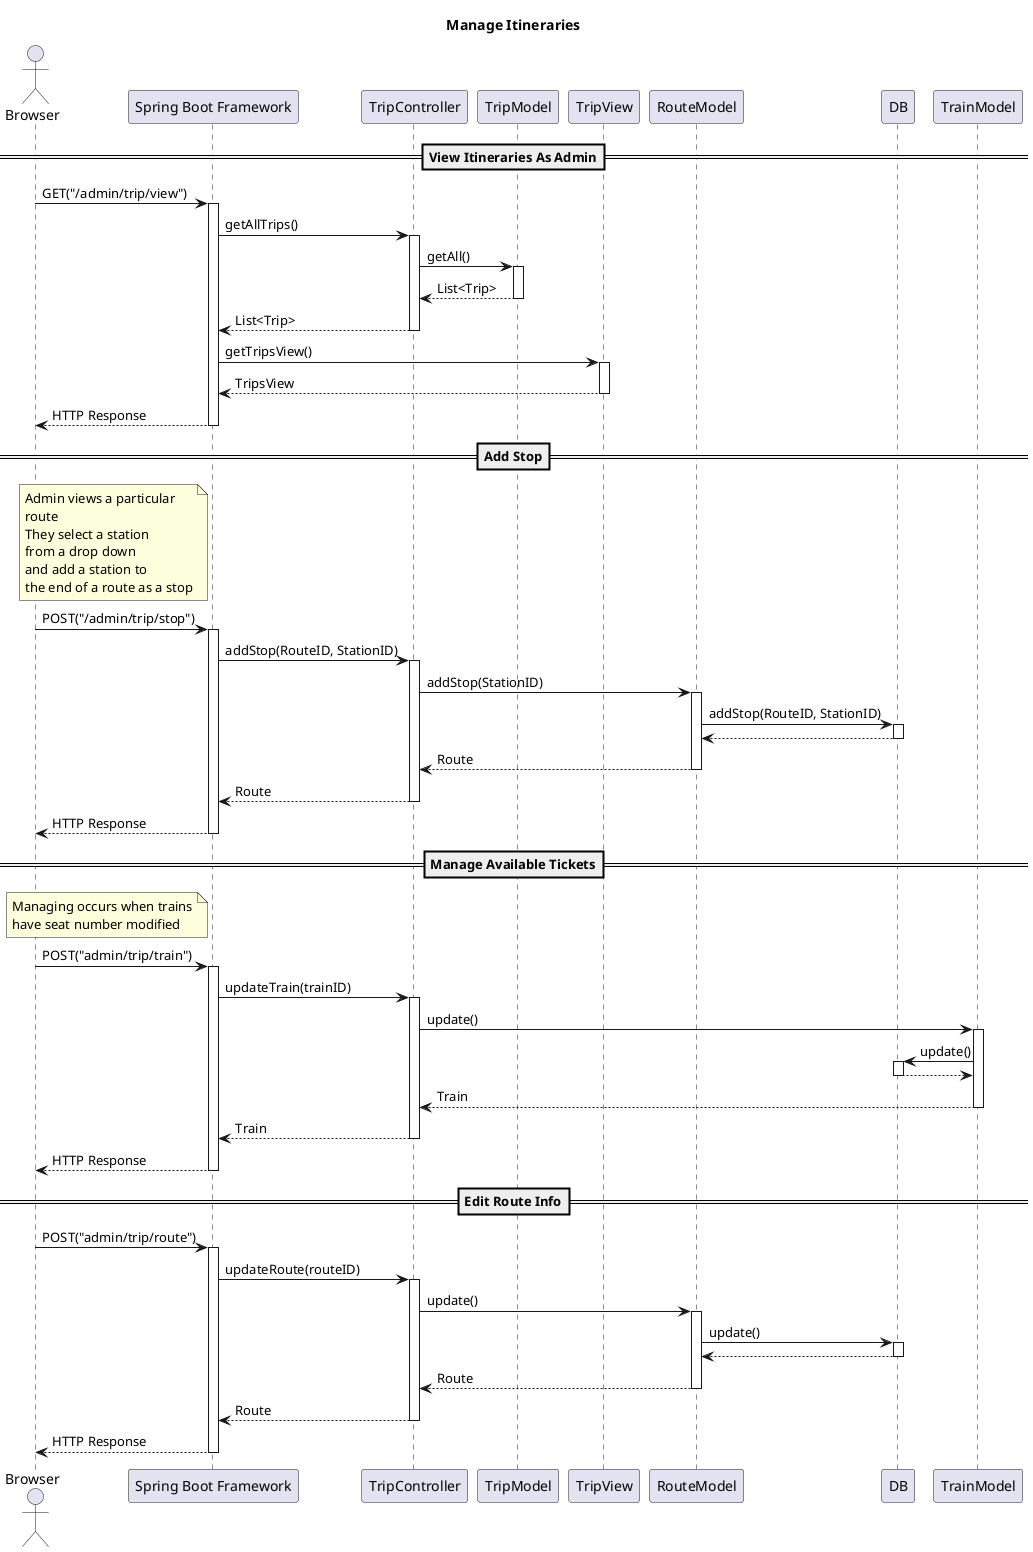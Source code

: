 @startuml
title Manage Itineraries

' Move views and models together through order of declaration

autoactivate on
actor "Browser" as C
participant "Spring Boot Framework" as SBF

' precondition: admin is logged in

==View Itineraries As Admin==
' Returns all trips in a view
C -> SBF : GET("/admin/trip/view")
SBF -> TripController : getAllTrips()
TripController -> TripModel : getAll()
return List<Trip>
return List<Trip>
SBF -> TripView : getTripsView()
return TripsView
return HTTP Response

==Add Stop==
note left of SBF
Admin views a particular
route
They select a station
from a drop down
and add a station to
the end of a route as a stop
end note
C -> SBF : POST("/admin/trip/stop")
SBF -> TripController : addStop(RouteID, StationID)
TripController -> RouteModel : addStop(StationID)
RouteModel -> DB : addStop(RouteID, StationID)
return
return Route
return Route
return HTTP Response

==Manage Available Tickets==
note left of SBF
Managing occurs when trains
have seat number modified
end note
C -> SBF :POST("admin/trip/train")
SBF -> TripController : updateTrain(trainID)
TripController -> TrainModel : update()
TrainModel -> DB : update()
return
return Train
return Train

return HTTP Response

==Edit Route Info==
C -> SBF : POST("admin/trip/route")
SBF -> TripController : updateRoute(routeID)
TripController -> RouteModel : update()
RouteModel -> DB : update()
return
return Route
return Route
return HTTP Response
@enduml